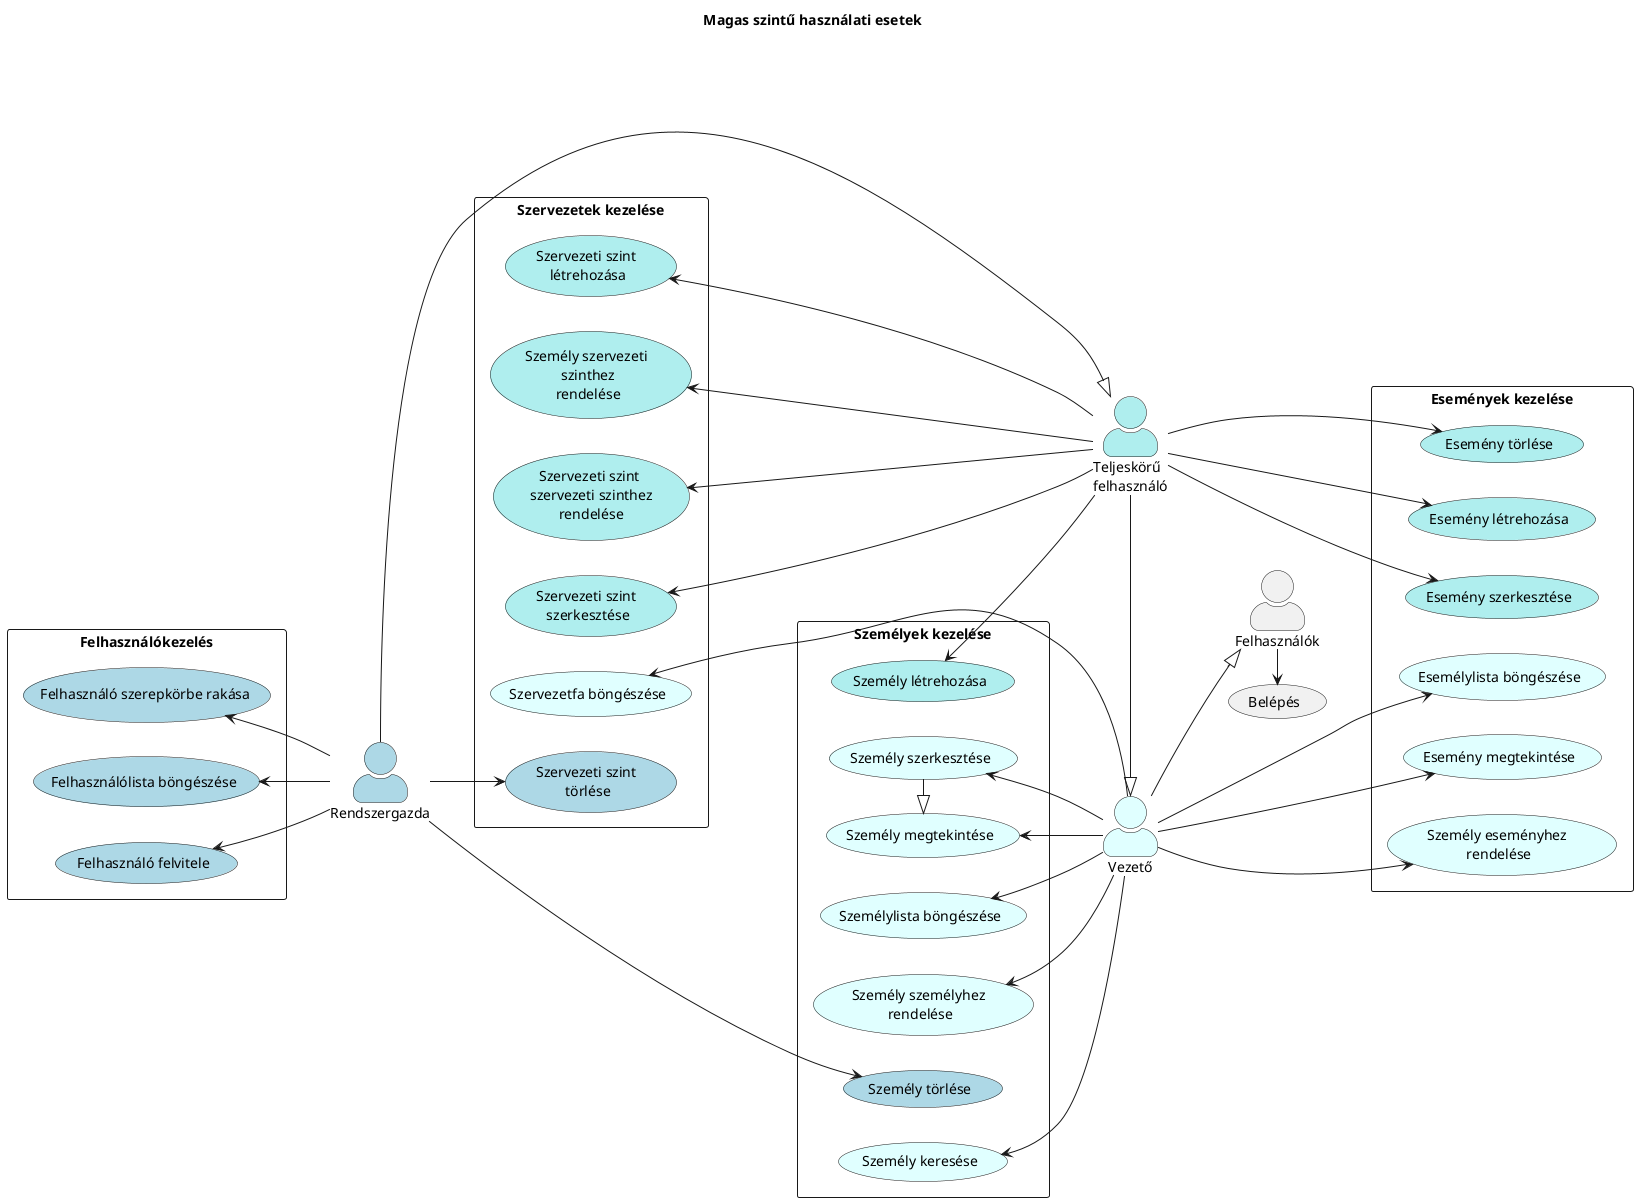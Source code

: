 @startuml

title Magas szintű használati esetek

skinparam actorStyle awesome
left to right direction

"Teljeskörű \nfelhasználó" as SuperUser #PaleTurquoise
"Vezető" as User #LightCyan
"Felhasználók" as Users
"Rendszergazda" as Admin #LightBlue

(Belépés) as Login
rectangle "Szervezetek kezelése" {
    (Szervezetfa böngészése) as BrowseHierarchy #LightCyan
    (Szervezeti szint \nlétrehozása) as CreateOrg #PaleTurquoise
    (Szervezeti szint \nszerkesztése) as EditOrg #PaleTurquoise
    (Szervezeti szint \nszervezeti szinthez\nrendelése) as LinkOrg #PaleTurquoise
    (Szervezeti szint \ntörlése) as DeleteOrg #LightBlue
    (Személy szervezeti \n szinthez \nrendelése) as AssignPerson #PaleTurquoise
}
rectangle "Személyek kezelése" {
    (Személylista böngészése) as BrowsePeople #LightCyan
    (Személy megtekintése) as DisplayPerson #LightCyan
    (Személy szerkesztése) as EditPerson #LightCyan
    (Személy létrehozása) as CreatePerson #PaleTurquoise
    (Személy törlése) as DeletePerson #LightBlue
    (Személy keresése) as SearchPerson #LightCyan
    (Személy személyhez \nrendelése) as LinkPerson #LightCyan
}
rectangle "Események kezelése" {
    (Esemény létrehozása) as CreateEvent #PaleTurquoise
    (Esemény szerkesztése) as EditEvent #PaleTurquoise
    (Esemény törlése) as DeleteEvent #PaleTurquoise
    (Esemény megtekintése) as DisplayEvent #LightCyan
    (Személy eseményhez \nrendelése) as AssignPersonEvent #LightCyan
    (Esemélylista böngészése) as BrowseEvents #LightCyan
}
rectangle "Felhasználókezelés" {
    (Felhasználó felvitele) as AddUser #LightBlue
    (Felhasználólista böngészése) as BrowseUsers #LightBlue
    (Felhasználó szerepkörbe rakása) as AssignUser #LightBlue
}



EditPerson -left-|> DisplayPerson
'CreatePerson -up-|> DisplayPerson

Admin -----|> SuperUser
SuperUser -right-|> User
User --|> Users

Users -right-> Login

' User ***************
User -left-> BrowsePeople
User -left-> DisplayPerson
User -left-> EditPerson
User -left-> LinkPerson
User -left-> SearchPerson

User ---up-> BrowseHierarchy

User ---> DisplayEvent
User ---> AssignPersonEvent
User ---> BrowseEvents



' SuperUser ************
SuperUser -up-> CreatePerson
SuperUser -up-> AssignPerson

SuperUser ---up-> CreateOrg
SuperUser ---up-> EditOrg
SuperUser ---up-> LinkOrg

SuperUser ---> DeleteEvent
SuperUser ---> CreateEvent
SuperUser ---> EditEvent



' Admin ************
Admin -> DeletePerson

Admin --> DeleteOrg

Admin -up-> AddUser
Admin -up-> BrowseUsers
Admin -up-> AssignUser



@enduml